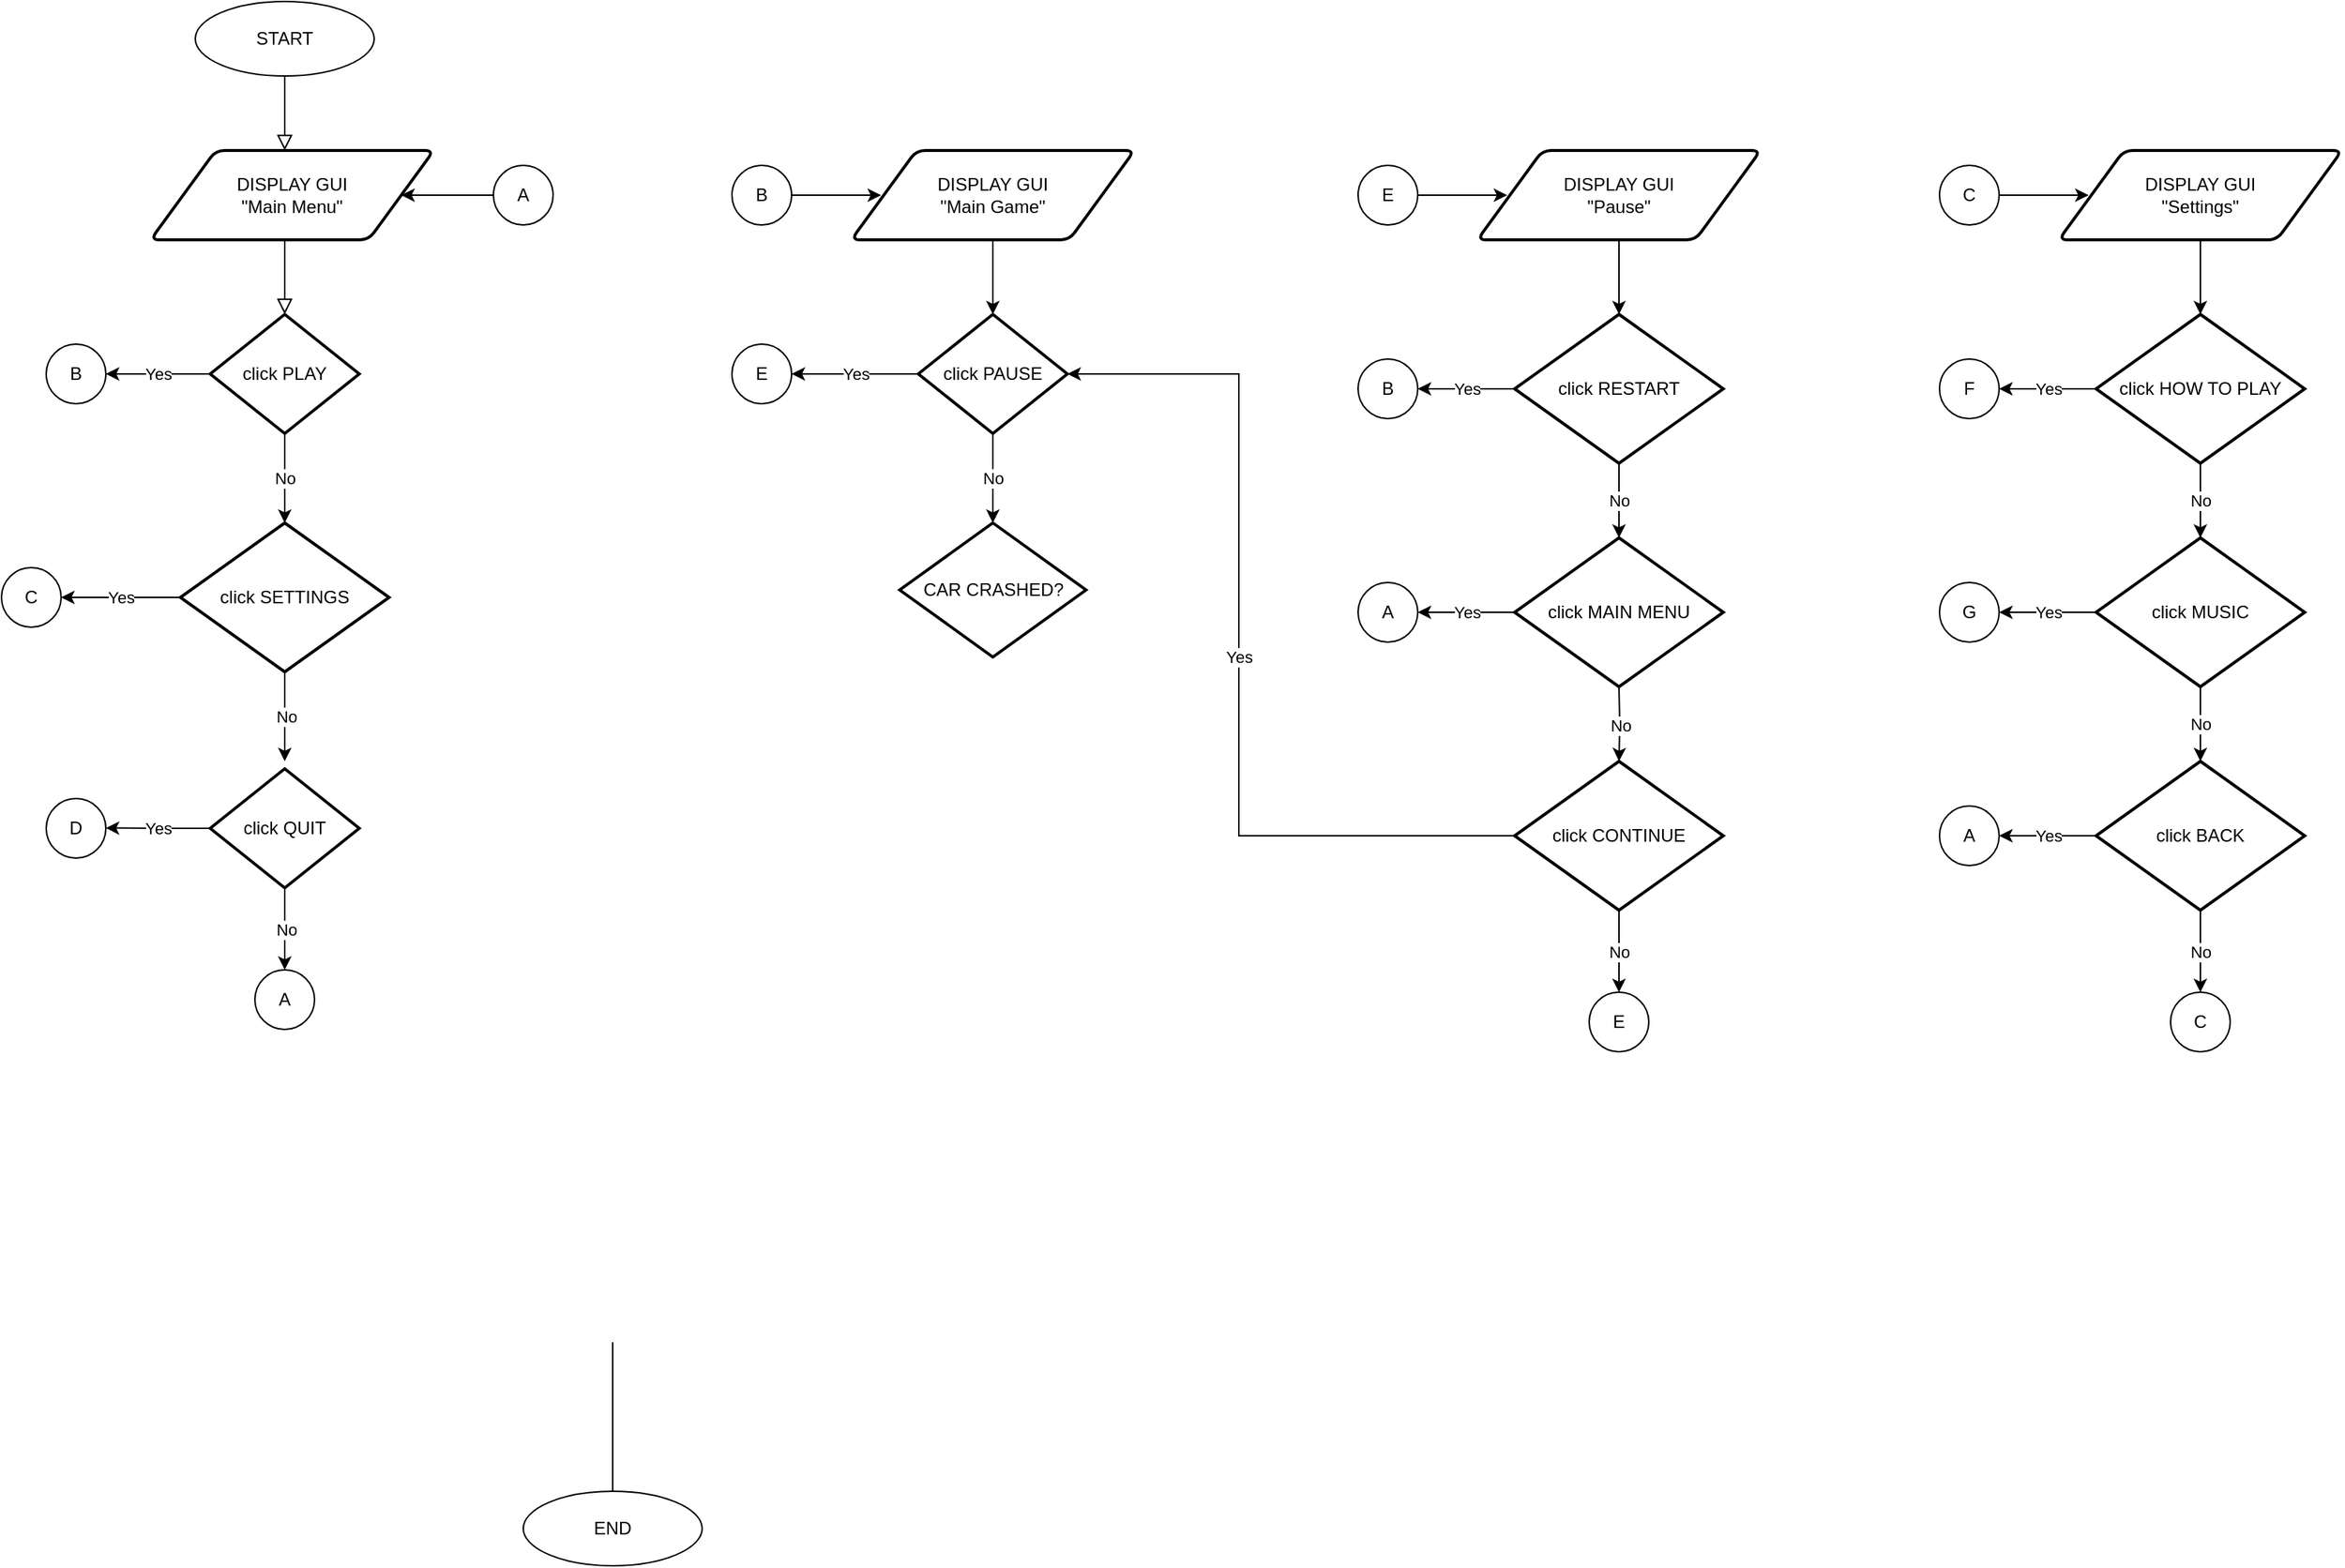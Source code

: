 <mxfile version="14.1.1" type="github">
  <diagram id="C5RBs43oDa-KdzZeNtuy" name="Page-1">
    <mxGraphModel dx="1240" dy="689" grid="1" gridSize="10" guides="1" tooltips="1" connect="1" arrows="1" fold="1" page="1" pageScale="1" pageWidth="827" pageHeight="1169" math="0" shadow="0">
      <root>
        <mxCell id="WIyWlLk6GJQsqaUBKTNV-0" />
        <mxCell id="WIyWlLk6GJQsqaUBKTNV-1" parent="WIyWlLk6GJQsqaUBKTNV-0" />
        <mxCell id="WIyWlLk6GJQsqaUBKTNV-2" value="" style="rounded=0;html=1;jettySize=auto;orthogonalLoop=1;fontSize=11;endArrow=block;endFill=0;endSize=8;strokeWidth=1;shadow=0;labelBackgroundColor=none;edgeStyle=orthogonalEdgeStyle;" parent="WIyWlLk6GJQsqaUBKTNV-1" edge="1">
          <mxGeometry relative="1" as="geometry">
            <mxPoint x="200" y="120" as="sourcePoint" />
            <mxPoint x="200" y="170" as="targetPoint" />
          </mxGeometry>
        </mxCell>
        <mxCell id="WIyWlLk6GJQsqaUBKTNV-4" value="" style="rounded=0;html=1;jettySize=auto;orthogonalLoop=1;fontSize=11;endArrow=block;endFill=0;endSize=8;strokeWidth=1;shadow=0;labelBackgroundColor=none;edgeStyle=orthogonalEdgeStyle;exitX=0.5;exitY=1;exitDx=0;exitDy=0;" parent="WIyWlLk6GJQsqaUBKTNV-1" edge="1">
          <mxGeometry y="20" relative="1" as="geometry">
            <mxPoint as="offset" />
            <mxPoint x="200" y="230" as="sourcePoint" />
            <mxPoint x="200" y="280" as="targetPoint" />
          </mxGeometry>
        </mxCell>
        <mxCell id="MN40Rwi8LiVU0ITtH0rx-9" value="Yes" style="edgeStyle=orthogonalEdgeStyle;rounded=0;orthogonalLoop=1;jettySize=auto;html=1;exitX=0;exitY=0.5;exitDx=0;exitDy=0;entryX=1;entryY=0.5;entryDx=0;entryDy=0;" edge="1" parent="WIyWlLk6GJQsqaUBKTNV-1">
          <mxGeometry relative="1" as="geometry">
            <mxPoint x="80.0" y="320" as="targetPoint" />
            <mxPoint x="150" y="320" as="sourcePoint" />
          </mxGeometry>
        </mxCell>
        <mxCell id="MN40Rwi8LiVU0ITtH0rx-0" value="START" style="ellipse;whiteSpace=wrap;html=1;" vertex="1" parent="WIyWlLk6GJQsqaUBKTNV-1">
          <mxGeometry x="140" y="70" width="120" height="50" as="geometry" />
        </mxCell>
        <mxCell id="MN40Rwi8LiVU0ITtH0rx-1" value="END" style="ellipse;whiteSpace=wrap;html=1;" vertex="1" parent="WIyWlLk6GJQsqaUBKTNV-1">
          <mxGeometry x="360" y="1070" width="120" height="50" as="geometry" />
        </mxCell>
        <mxCell id="MN40Rwi8LiVU0ITtH0rx-22" style="edgeStyle=orthogonalEdgeStyle;rounded=0;orthogonalLoop=1;jettySize=auto;html=1;exitX=0;exitY=0.5;exitDx=0;exitDy=0;entryX=1;entryY=0.5;entryDx=0;entryDy=0;" edge="1" parent="WIyWlLk6GJQsqaUBKTNV-1" source="MN40Rwi8LiVU0ITtH0rx-3" target="MN40Rwi8LiVU0ITtH0rx-17">
          <mxGeometry relative="1" as="geometry" />
        </mxCell>
        <mxCell id="MN40Rwi8LiVU0ITtH0rx-3" value="A" style="ellipse;whiteSpace=wrap;html=1;aspect=fixed;" vertex="1" parent="WIyWlLk6GJQsqaUBKTNV-1">
          <mxGeometry x="340" y="180" width="40" height="40" as="geometry" />
        </mxCell>
        <mxCell id="MN40Rwi8LiVU0ITtH0rx-8" value="" style="endArrow=none;html=1;exitX=0.5;exitY=0;exitDx=0;exitDy=0;" edge="1" parent="WIyWlLk6GJQsqaUBKTNV-1" source="MN40Rwi8LiVU0ITtH0rx-1">
          <mxGeometry width="50" height="50" relative="1" as="geometry">
            <mxPoint x="340" y="1050" as="sourcePoint" />
            <mxPoint x="420" y="970" as="targetPoint" />
          </mxGeometry>
        </mxCell>
        <mxCell id="MN40Rwi8LiVU0ITtH0rx-24" value="No" style="edgeStyle=orthogonalEdgeStyle;rounded=0;orthogonalLoop=1;jettySize=auto;html=1;exitX=0.5;exitY=1;exitDx=0;exitDy=0;exitPerimeter=0;entryX=0.5;entryY=0;entryDx=0;entryDy=0;entryPerimeter=0;" edge="1" parent="WIyWlLk6GJQsqaUBKTNV-1" source="MN40Rwi8LiVU0ITtH0rx-15" target="MN40Rwi8LiVU0ITtH0rx-16">
          <mxGeometry relative="1" as="geometry" />
        </mxCell>
        <mxCell id="MN40Rwi8LiVU0ITtH0rx-15" value="click PLAY" style="strokeWidth=2;html=1;shape=mxgraph.flowchart.decision;whiteSpace=wrap;" vertex="1" parent="WIyWlLk6GJQsqaUBKTNV-1">
          <mxGeometry x="150" y="280" width="100" height="80" as="geometry" />
        </mxCell>
        <mxCell id="MN40Rwi8LiVU0ITtH0rx-28" value="Yes" style="edgeStyle=orthogonalEdgeStyle;rounded=0;orthogonalLoop=1;jettySize=auto;html=1;" edge="1" parent="WIyWlLk6GJQsqaUBKTNV-1" source="MN40Rwi8LiVU0ITtH0rx-16" target="MN40Rwi8LiVU0ITtH0rx-26">
          <mxGeometry relative="1" as="geometry" />
        </mxCell>
        <mxCell id="MN40Rwi8LiVU0ITtH0rx-29" value="No" style="edgeStyle=orthogonalEdgeStyle;rounded=0;orthogonalLoop=1;jettySize=auto;html=1;exitX=0.5;exitY=1;exitDx=0;exitDy=0;exitPerimeter=0;" edge="1" parent="WIyWlLk6GJQsqaUBKTNV-1" source="MN40Rwi8LiVU0ITtH0rx-16">
          <mxGeometry relative="1" as="geometry">
            <mxPoint x="200" y="580" as="targetPoint" />
          </mxGeometry>
        </mxCell>
        <mxCell id="MN40Rwi8LiVU0ITtH0rx-16" value="click SETTINGS" style="strokeWidth=2;html=1;shape=mxgraph.flowchart.decision;whiteSpace=wrap;" vertex="1" parent="WIyWlLk6GJQsqaUBKTNV-1">
          <mxGeometry x="130" y="420" width="140" height="100" as="geometry" />
        </mxCell>
        <mxCell id="MN40Rwi8LiVU0ITtH0rx-17" value="DISPLAY GUI&lt;br&gt;&quot;Main Menu&quot;" style="shape=parallelogram;html=1;strokeWidth=2;perimeter=parallelogramPerimeter;whiteSpace=wrap;rounded=1;arcSize=12;size=0.23;" vertex="1" parent="WIyWlLk6GJQsqaUBKTNV-1">
          <mxGeometry x="110" y="170" width="190" height="60" as="geometry" />
        </mxCell>
        <mxCell id="MN40Rwi8LiVU0ITtH0rx-21" value="B" style="ellipse;whiteSpace=wrap;html=1;aspect=fixed;" vertex="1" parent="WIyWlLk6GJQsqaUBKTNV-1">
          <mxGeometry x="40" y="300" width="40" height="40" as="geometry" />
        </mxCell>
        <mxCell id="MN40Rwi8LiVU0ITtH0rx-26" value="C" style="ellipse;whiteSpace=wrap;html=1;aspect=fixed;" vertex="1" parent="WIyWlLk6GJQsqaUBKTNV-1">
          <mxGeometry x="10" y="450" width="40" height="40" as="geometry" />
        </mxCell>
        <mxCell id="MN40Rwi8LiVU0ITtH0rx-31" value="Yes" style="edgeStyle=orthogonalEdgeStyle;rounded=0;orthogonalLoop=1;jettySize=auto;html=1;exitX=0;exitY=0.5;exitDx=0;exitDy=0;exitPerimeter=0;" edge="1" parent="WIyWlLk6GJQsqaUBKTNV-1" source="MN40Rwi8LiVU0ITtH0rx-30">
          <mxGeometry relative="1" as="geometry">
            <mxPoint x="80" y="624.765" as="targetPoint" />
          </mxGeometry>
        </mxCell>
        <mxCell id="MN40Rwi8LiVU0ITtH0rx-36" value="No" style="edgeStyle=orthogonalEdgeStyle;rounded=0;orthogonalLoop=1;jettySize=auto;html=1;exitX=0.5;exitY=1;exitDx=0;exitDy=0;exitPerimeter=0;" edge="1" parent="WIyWlLk6GJQsqaUBKTNV-1" source="MN40Rwi8LiVU0ITtH0rx-30">
          <mxGeometry relative="1" as="geometry">
            <mxPoint x="200" y="720" as="targetPoint" />
          </mxGeometry>
        </mxCell>
        <mxCell id="MN40Rwi8LiVU0ITtH0rx-30" value="click QUIT" style="strokeWidth=2;html=1;shape=mxgraph.flowchart.decision;whiteSpace=wrap;" vertex="1" parent="WIyWlLk6GJQsqaUBKTNV-1">
          <mxGeometry x="150" y="585" width="100" height="80" as="geometry" />
        </mxCell>
        <mxCell id="MN40Rwi8LiVU0ITtH0rx-33" value="D" style="ellipse;whiteSpace=wrap;html=1;aspect=fixed;" vertex="1" parent="WIyWlLk6GJQsqaUBKTNV-1">
          <mxGeometry x="40" y="605" width="40" height="40" as="geometry" />
        </mxCell>
        <mxCell id="MN40Rwi8LiVU0ITtH0rx-35" value="A" style="ellipse;whiteSpace=wrap;html=1;aspect=fixed;" vertex="1" parent="WIyWlLk6GJQsqaUBKTNV-1">
          <mxGeometry x="180" y="720" width="40" height="40" as="geometry" />
        </mxCell>
        <mxCell id="MN40Rwi8LiVU0ITtH0rx-38" style="edgeStyle=orthogonalEdgeStyle;rounded=0;orthogonalLoop=1;jettySize=auto;html=1;exitX=1;exitY=0.5;exitDx=0;exitDy=0;" edge="1" parent="WIyWlLk6GJQsqaUBKTNV-1" source="MN40Rwi8LiVU0ITtH0rx-37">
          <mxGeometry relative="1" as="geometry">
            <mxPoint x="600" y="200.059" as="targetPoint" />
          </mxGeometry>
        </mxCell>
        <mxCell id="MN40Rwi8LiVU0ITtH0rx-37" value="B" style="ellipse;whiteSpace=wrap;html=1;aspect=fixed;" vertex="1" parent="WIyWlLk6GJQsqaUBKTNV-1">
          <mxGeometry x="500" y="180" width="40" height="40" as="geometry" />
        </mxCell>
        <mxCell id="MN40Rwi8LiVU0ITtH0rx-42" style="edgeStyle=orthogonalEdgeStyle;rounded=0;orthogonalLoop=1;jettySize=auto;html=1;exitX=0.5;exitY=1;exitDx=0;exitDy=0;" edge="1" parent="WIyWlLk6GJQsqaUBKTNV-1" source="MN40Rwi8LiVU0ITtH0rx-39">
          <mxGeometry relative="1" as="geometry">
            <mxPoint x="675" y="280.0" as="targetPoint" />
          </mxGeometry>
        </mxCell>
        <mxCell id="MN40Rwi8LiVU0ITtH0rx-39" value="DISPLAY GUI&lt;br&gt;&quot;Main Game&quot;" style="shape=parallelogram;html=1;strokeWidth=2;perimeter=parallelogramPerimeter;whiteSpace=wrap;rounded=1;arcSize=12;size=0.23;" vertex="1" parent="WIyWlLk6GJQsqaUBKTNV-1">
          <mxGeometry x="580" y="170" width="190" height="60" as="geometry" />
        </mxCell>
        <mxCell id="MN40Rwi8LiVU0ITtH0rx-43" value="CAR CRASHED?" style="strokeWidth=2;html=1;shape=mxgraph.flowchart.decision;whiteSpace=wrap;" vertex="1" parent="WIyWlLk6GJQsqaUBKTNV-1">
          <mxGeometry x="612.5" y="420" width="125" height="90" as="geometry" />
        </mxCell>
        <mxCell id="MN40Rwi8LiVU0ITtH0rx-48" value="No" style="edgeStyle=orthogonalEdgeStyle;rounded=0;orthogonalLoop=1;jettySize=auto;html=1;exitX=0.5;exitY=1;exitDx=0;exitDy=0;exitPerimeter=0;" edge="1" parent="WIyWlLk6GJQsqaUBKTNV-1" source="MN40Rwi8LiVU0ITtH0rx-44" target="MN40Rwi8LiVU0ITtH0rx-43">
          <mxGeometry relative="1" as="geometry" />
        </mxCell>
        <mxCell id="MN40Rwi8LiVU0ITtH0rx-59" value="Yes" style="edgeStyle=orthogonalEdgeStyle;rounded=0;orthogonalLoop=1;jettySize=auto;html=1;exitX=0;exitY=0.5;exitDx=0;exitDy=0;exitPerimeter=0;entryX=1;entryY=0.5;entryDx=0;entryDy=0;" edge="1" parent="WIyWlLk6GJQsqaUBKTNV-1" source="MN40Rwi8LiVU0ITtH0rx-44" target="MN40Rwi8LiVU0ITtH0rx-46">
          <mxGeometry relative="1" as="geometry" />
        </mxCell>
        <mxCell id="MN40Rwi8LiVU0ITtH0rx-44" value="click PAUSE" style="strokeWidth=2;html=1;shape=mxgraph.flowchart.decision;whiteSpace=wrap;" vertex="1" parent="WIyWlLk6GJQsqaUBKTNV-1">
          <mxGeometry x="625" y="280" width="100" height="80" as="geometry" />
        </mxCell>
        <mxCell id="MN40Rwi8LiVU0ITtH0rx-46" value="E" style="ellipse;whiteSpace=wrap;html=1;aspect=fixed;" vertex="1" parent="WIyWlLk6GJQsqaUBKTNV-1">
          <mxGeometry x="500" y="300" width="40" height="40" as="geometry" />
        </mxCell>
        <mxCell id="MN40Rwi8LiVU0ITtH0rx-49" style="edgeStyle=orthogonalEdgeStyle;rounded=0;orthogonalLoop=1;jettySize=auto;html=1;exitX=1;exitY=0.5;exitDx=0;exitDy=0;" edge="1" parent="WIyWlLk6GJQsqaUBKTNV-1" source="MN40Rwi8LiVU0ITtH0rx-50">
          <mxGeometry relative="1" as="geometry">
            <mxPoint x="1020" y="200.059" as="targetPoint" />
          </mxGeometry>
        </mxCell>
        <mxCell id="MN40Rwi8LiVU0ITtH0rx-50" value="E" style="ellipse;whiteSpace=wrap;html=1;aspect=fixed;" vertex="1" parent="WIyWlLk6GJQsqaUBKTNV-1">
          <mxGeometry x="920" y="180" width="40" height="40" as="geometry" />
        </mxCell>
        <mxCell id="MN40Rwi8LiVU0ITtH0rx-52" style="edgeStyle=orthogonalEdgeStyle;rounded=0;orthogonalLoop=1;jettySize=auto;html=1;exitX=0.5;exitY=1;exitDx=0;exitDy=0;" edge="1" parent="WIyWlLk6GJQsqaUBKTNV-1" source="MN40Rwi8LiVU0ITtH0rx-51">
          <mxGeometry relative="1" as="geometry">
            <mxPoint x="1095" y="280.0" as="targetPoint" />
          </mxGeometry>
        </mxCell>
        <mxCell id="MN40Rwi8LiVU0ITtH0rx-51" value="DISPLAY GUI&lt;br&gt;&quot;Pause&quot;" style="shape=parallelogram;html=1;strokeWidth=2;perimeter=parallelogramPerimeter;whiteSpace=wrap;rounded=1;arcSize=12;size=0.23;" vertex="1" parent="WIyWlLk6GJQsqaUBKTNV-1">
          <mxGeometry x="1000" y="170" width="190" height="60" as="geometry" />
        </mxCell>
        <mxCell id="MN40Rwi8LiVU0ITtH0rx-61" value="Yes" style="edgeStyle=orthogonalEdgeStyle;rounded=0;orthogonalLoop=1;jettySize=auto;html=1;exitX=0;exitY=0.5;exitDx=0;exitDy=0;exitPerimeter=0;" edge="1" parent="WIyWlLk6GJQsqaUBKTNV-1" source="MN40Rwi8LiVU0ITtH0rx-54">
          <mxGeometry relative="1" as="geometry">
            <mxPoint x="960" y="480" as="targetPoint" />
          </mxGeometry>
        </mxCell>
        <mxCell id="MN40Rwi8LiVU0ITtH0rx-54" value="click MAIN MENU" style="strokeWidth=2;html=1;shape=mxgraph.flowchart.decision;whiteSpace=wrap;" vertex="1" parent="WIyWlLk6GJQsqaUBKTNV-1">
          <mxGeometry x="1025" y="430" width="140" height="100" as="geometry" />
        </mxCell>
        <mxCell id="MN40Rwi8LiVU0ITtH0rx-56" value="No" style="edgeStyle=orthogonalEdgeStyle;rounded=0;orthogonalLoop=1;jettySize=auto;html=1;exitX=0.5;exitY=1;exitDx=0;exitDy=0;exitPerimeter=0;entryX=0.5;entryY=0;entryDx=0;entryDy=0;entryPerimeter=0;" edge="1" parent="WIyWlLk6GJQsqaUBKTNV-1" source="MN40Rwi8LiVU0ITtH0rx-55" target="MN40Rwi8LiVU0ITtH0rx-54">
          <mxGeometry relative="1" as="geometry" />
        </mxCell>
        <mxCell id="MN40Rwi8LiVU0ITtH0rx-60" value="Yes" style="edgeStyle=orthogonalEdgeStyle;rounded=0;orthogonalLoop=1;jettySize=auto;html=1;exitX=0;exitY=0.5;exitDx=0;exitDy=0;exitPerimeter=0;" edge="1" parent="WIyWlLk6GJQsqaUBKTNV-1" source="MN40Rwi8LiVU0ITtH0rx-55">
          <mxGeometry relative="1" as="geometry">
            <mxPoint x="960" y="330" as="targetPoint" />
          </mxGeometry>
        </mxCell>
        <mxCell id="MN40Rwi8LiVU0ITtH0rx-55" value="click RESTART" style="strokeWidth=2;html=1;shape=mxgraph.flowchart.decision;whiteSpace=wrap;" vertex="1" parent="WIyWlLk6GJQsqaUBKTNV-1">
          <mxGeometry x="1025" y="280" width="140" height="100" as="geometry" />
        </mxCell>
        <mxCell id="MN40Rwi8LiVU0ITtH0rx-86" value="Yes" style="edgeStyle=orthogonalEdgeStyle;rounded=0;orthogonalLoop=1;jettySize=auto;html=1;exitX=0;exitY=0.5;exitDx=0;exitDy=0;exitPerimeter=0;entryX=1;entryY=0.5;entryDx=0;entryDy=0;entryPerimeter=0;" edge="1" parent="WIyWlLk6GJQsqaUBKTNV-1" source="MN40Rwi8LiVU0ITtH0rx-57" target="MN40Rwi8LiVU0ITtH0rx-44">
          <mxGeometry relative="1" as="geometry">
            <Array as="points">
              <mxPoint x="840" y="630" />
              <mxPoint x="840" y="320" />
            </Array>
          </mxGeometry>
        </mxCell>
        <mxCell id="MN40Rwi8LiVU0ITtH0rx-57" value="click CONTINUE" style="strokeWidth=2;html=1;shape=mxgraph.flowchart.decision;whiteSpace=wrap;" vertex="1" parent="WIyWlLk6GJQsqaUBKTNV-1">
          <mxGeometry x="1025" y="580" width="140" height="100" as="geometry" />
        </mxCell>
        <mxCell id="MN40Rwi8LiVU0ITtH0rx-58" value="No" style="edgeStyle=orthogonalEdgeStyle;rounded=0;orthogonalLoop=1;jettySize=auto;html=1;exitX=0.5;exitY=1;exitDx=0;exitDy=0;exitPerimeter=0;entryX=0.5;entryY=0;entryDx=0;entryDy=0;entryPerimeter=0;" edge="1" parent="WIyWlLk6GJQsqaUBKTNV-1" target="MN40Rwi8LiVU0ITtH0rx-57">
          <mxGeometry relative="1" as="geometry">
            <mxPoint x="1095" y="530" as="sourcePoint" />
          </mxGeometry>
        </mxCell>
        <mxCell id="MN40Rwi8LiVU0ITtH0rx-62" value="B" style="ellipse;whiteSpace=wrap;html=1;aspect=fixed;" vertex="1" parent="WIyWlLk6GJQsqaUBKTNV-1">
          <mxGeometry x="920" y="310" width="40" height="40" as="geometry" />
        </mxCell>
        <mxCell id="MN40Rwi8LiVU0ITtH0rx-63" value="A" style="ellipse;whiteSpace=wrap;html=1;aspect=fixed;" vertex="1" parent="WIyWlLk6GJQsqaUBKTNV-1">
          <mxGeometry x="920" y="460" width="40" height="40" as="geometry" />
        </mxCell>
        <mxCell id="MN40Rwi8LiVU0ITtH0rx-69" style="edgeStyle=orthogonalEdgeStyle;rounded=0;orthogonalLoop=1;jettySize=auto;html=1;exitX=1;exitY=0.5;exitDx=0;exitDy=0;" edge="1" parent="WIyWlLk6GJQsqaUBKTNV-1" source="MN40Rwi8LiVU0ITtH0rx-70">
          <mxGeometry relative="1" as="geometry">
            <mxPoint x="1410" y="200.059" as="targetPoint" />
          </mxGeometry>
        </mxCell>
        <mxCell id="MN40Rwi8LiVU0ITtH0rx-70" value="C" style="ellipse;whiteSpace=wrap;html=1;aspect=fixed;" vertex="1" parent="WIyWlLk6GJQsqaUBKTNV-1">
          <mxGeometry x="1310" y="180" width="40" height="40" as="geometry" />
        </mxCell>
        <mxCell id="MN40Rwi8LiVU0ITtH0rx-71" style="edgeStyle=orthogonalEdgeStyle;rounded=0;orthogonalLoop=1;jettySize=auto;html=1;exitX=0.5;exitY=1;exitDx=0;exitDy=0;" edge="1" parent="WIyWlLk6GJQsqaUBKTNV-1" source="MN40Rwi8LiVU0ITtH0rx-72">
          <mxGeometry relative="1" as="geometry">
            <mxPoint x="1485" y="280" as="targetPoint" />
          </mxGeometry>
        </mxCell>
        <mxCell id="MN40Rwi8LiVU0ITtH0rx-72" value="DISPLAY GUI&lt;br&gt;&quot;Settings&quot;" style="shape=parallelogram;html=1;strokeWidth=2;perimeter=parallelogramPerimeter;whiteSpace=wrap;rounded=1;arcSize=12;size=0.23;" vertex="1" parent="WIyWlLk6GJQsqaUBKTNV-1">
          <mxGeometry x="1390" y="170" width="190" height="60" as="geometry" />
        </mxCell>
        <mxCell id="MN40Rwi8LiVU0ITtH0rx-73" value="No" style="edgeStyle=orthogonalEdgeStyle;rounded=0;orthogonalLoop=1;jettySize=auto;html=1;exitX=0.5;exitY=1;exitDx=0;exitDy=0;exitPerimeter=0;" edge="1" parent="WIyWlLk6GJQsqaUBKTNV-1">
          <mxGeometry relative="1" as="geometry">
            <mxPoint x="1095" y="735" as="targetPoint" />
            <mxPoint x="1095" y="680" as="sourcePoint" />
          </mxGeometry>
        </mxCell>
        <mxCell id="MN40Rwi8LiVU0ITtH0rx-74" value="E" style="ellipse;whiteSpace=wrap;html=1;aspect=fixed;" vertex="1" parent="WIyWlLk6GJQsqaUBKTNV-1">
          <mxGeometry x="1075" y="735" width="40" height="40" as="geometry" />
        </mxCell>
        <mxCell id="MN40Rwi8LiVU0ITtH0rx-76" value="Yes" style="edgeStyle=orthogonalEdgeStyle;rounded=0;orthogonalLoop=1;jettySize=auto;html=1;exitX=0;exitY=0.5;exitDx=0;exitDy=0;exitPerimeter=0;" edge="1" parent="WIyWlLk6GJQsqaUBKTNV-1" source="MN40Rwi8LiVU0ITtH0rx-75">
          <mxGeometry relative="1" as="geometry">
            <mxPoint x="1350" y="330" as="targetPoint" />
          </mxGeometry>
        </mxCell>
        <mxCell id="MN40Rwi8LiVU0ITtH0rx-79" value="No" style="edgeStyle=orthogonalEdgeStyle;rounded=0;orthogonalLoop=1;jettySize=auto;html=1;exitX=0.5;exitY=1;exitDx=0;exitDy=0;exitPerimeter=0;" edge="1" parent="WIyWlLk6GJQsqaUBKTNV-1" source="MN40Rwi8LiVU0ITtH0rx-75" target="MN40Rwi8LiVU0ITtH0rx-78">
          <mxGeometry relative="1" as="geometry" />
        </mxCell>
        <mxCell id="MN40Rwi8LiVU0ITtH0rx-75" value="click HOW TO PLAY" style="strokeWidth=2;html=1;shape=mxgraph.flowchart.decision;whiteSpace=wrap;" vertex="1" parent="WIyWlLk6GJQsqaUBKTNV-1">
          <mxGeometry x="1415" y="280" width="140" height="100" as="geometry" />
        </mxCell>
        <mxCell id="MN40Rwi8LiVU0ITtH0rx-77" value="F" style="ellipse;whiteSpace=wrap;html=1;aspect=fixed;" vertex="1" parent="WIyWlLk6GJQsqaUBKTNV-1">
          <mxGeometry x="1310" y="310" width="40" height="40" as="geometry" />
        </mxCell>
        <mxCell id="MN40Rwi8LiVU0ITtH0rx-80" value="Yes" style="edgeStyle=orthogonalEdgeStyle;rounded=0;orthogonalLoop=1;jettySize=auto;html=1;exitX=0;exitY=0.5;exitDx=0;exitDy=0;exitPerimeter=0;" edge="1" parent="WIyWlLk6GJQsqaUBKTNV-1" source="MN40Rwi8LiVU0ITtH0rx-78">
          <mxGeometry relative="1" as="geometry">
            <mxPoint x="1350" y="480" as="targetPoint" />
          </mxGeometry>
        </mxCell>
        <mxCell id="MN40Rwi8LiVU0ITtH0rx-83" value="No" style="edgeStyle=orthogonalEdgeStyle;rounded=0;orthogonalLoop=1;jettySize=auto;html=1;exitX=0.5;exitY=1;exitDx=0;exitDy=0;exitPerimeter=0;" edge="1" parent="WIyWlLk6GJQsqaUBKTNV-1" source="MN40Rwi8LiVU0ITtH0rx-78" target="MN40Rwi8LiVU0ITtH0rx-82">
          <mxGeometry relative="1" as="geometry" />
        </mxCell>
        <mxCell id="MN40Rwi8LiVU0ITtH0rx-78" value="click MUSIC" style="strokeWidth=2;html=1;shape=mxgraph.flowchart.decision;whiteSpace=wrap;" vertex="1" parent="WIyWlLk6GJQsqaUBKTNV-1">
          <mxGeometry x="1415" y="430" width="140" height="100" as="geometry" />
        </mxCell>
        <mxCell id="MN40Rwi8LiVU0ITtH0rx-81" value="G" style="ellipse;whiteSpace=wrap;html=1;aspect=fixed;" vertex="1" parent="WIyWlLk6GJQsqaUBKTNV-1">
          <mxGeometry x="1310" y="460" width="40" height="40" as="geometry" />
        </mxCell>
        <mxCell id="MN40Rwi8LiVU0ITtH0rx-84" value="Yes" style="edgeStyle=orthogonalEdgeStyle;rounded=0;orthogonalLoop=1;jettySize=auto;html=1;exitX=0;exitY=0.5;exitDx=0;exitDy=0;exitPerimeter=0;" edge="1" parent="WIyWlLk6GJQsqaUBKTNV-1" source="MN40Rwi8LiVU0ITtH0rx-82">
          <mxGeometry relative="1" as="geometry">
            <mxPoint x="1350" y="630" as="targetPoint" />
          </mxGeometry>
        </mxCell>
        <mxCell id="MN40Rwi8LiVU0ITtH0rx-90" value="No" style="edgeStyle=orthogonalEdgeStyle;rounded=0;orthogonalLoop=1;jettySize=auto;html=1;exitX=0.5;exitY=1;exitDx=0;exitDy=0;exitPerimeter=0;" edge="1" parent="WIyWlLk6GJQsqaUBKTNV-1" source="MN40Rwi8LiVU0ITtH0rx-82" target="MN40Rwi8LiVU0ITtH0rx-88">
          <mxGeometry relative="1" as="geometry" />
        </mxCell>
        <mxCell id="MN40Rwi8LiVU0ITtH0rx-82" value="click BACK" style="strokeWidth=2;html=1;shape=mxgraph.flowchart.decision;whiteSpace=wrap;" vertex="1" parent="WIyWlLk6GJQsqaUBKTNV-1">
          <mxGeometry x="1415" y="580" width="140" height="100" as="geometry" />
        </mxCell>
        <mxCell id="MN40Rwi8LiVU0ITtH0rx-85" value="A" style="ellipse;whiteSpace=wrap;html=1;aspect=fixed;" vertex="1" parent="WIyWlLk6GJQsqaUBKTNV-1">
          <mxGeometry x="1310" y="610" width="40" height="40" as="geometry" />
        </mxCell>
        <mxCell id="MN40Rwi8LiVU0ITtH0rx-88" value="C" style="ellipse;whiteSpace=wrap;html=1;aspect=fixed;" vertex="1" parent="WIyWlLk6GJQsqaUBKTNV-1">
          <mxGeometry x="1465" y="735" width="40" height="40" as="geometry" />
        </mxCell>
      </root>
    </mxGraphModel>
  </diagram>
</mxfile>
